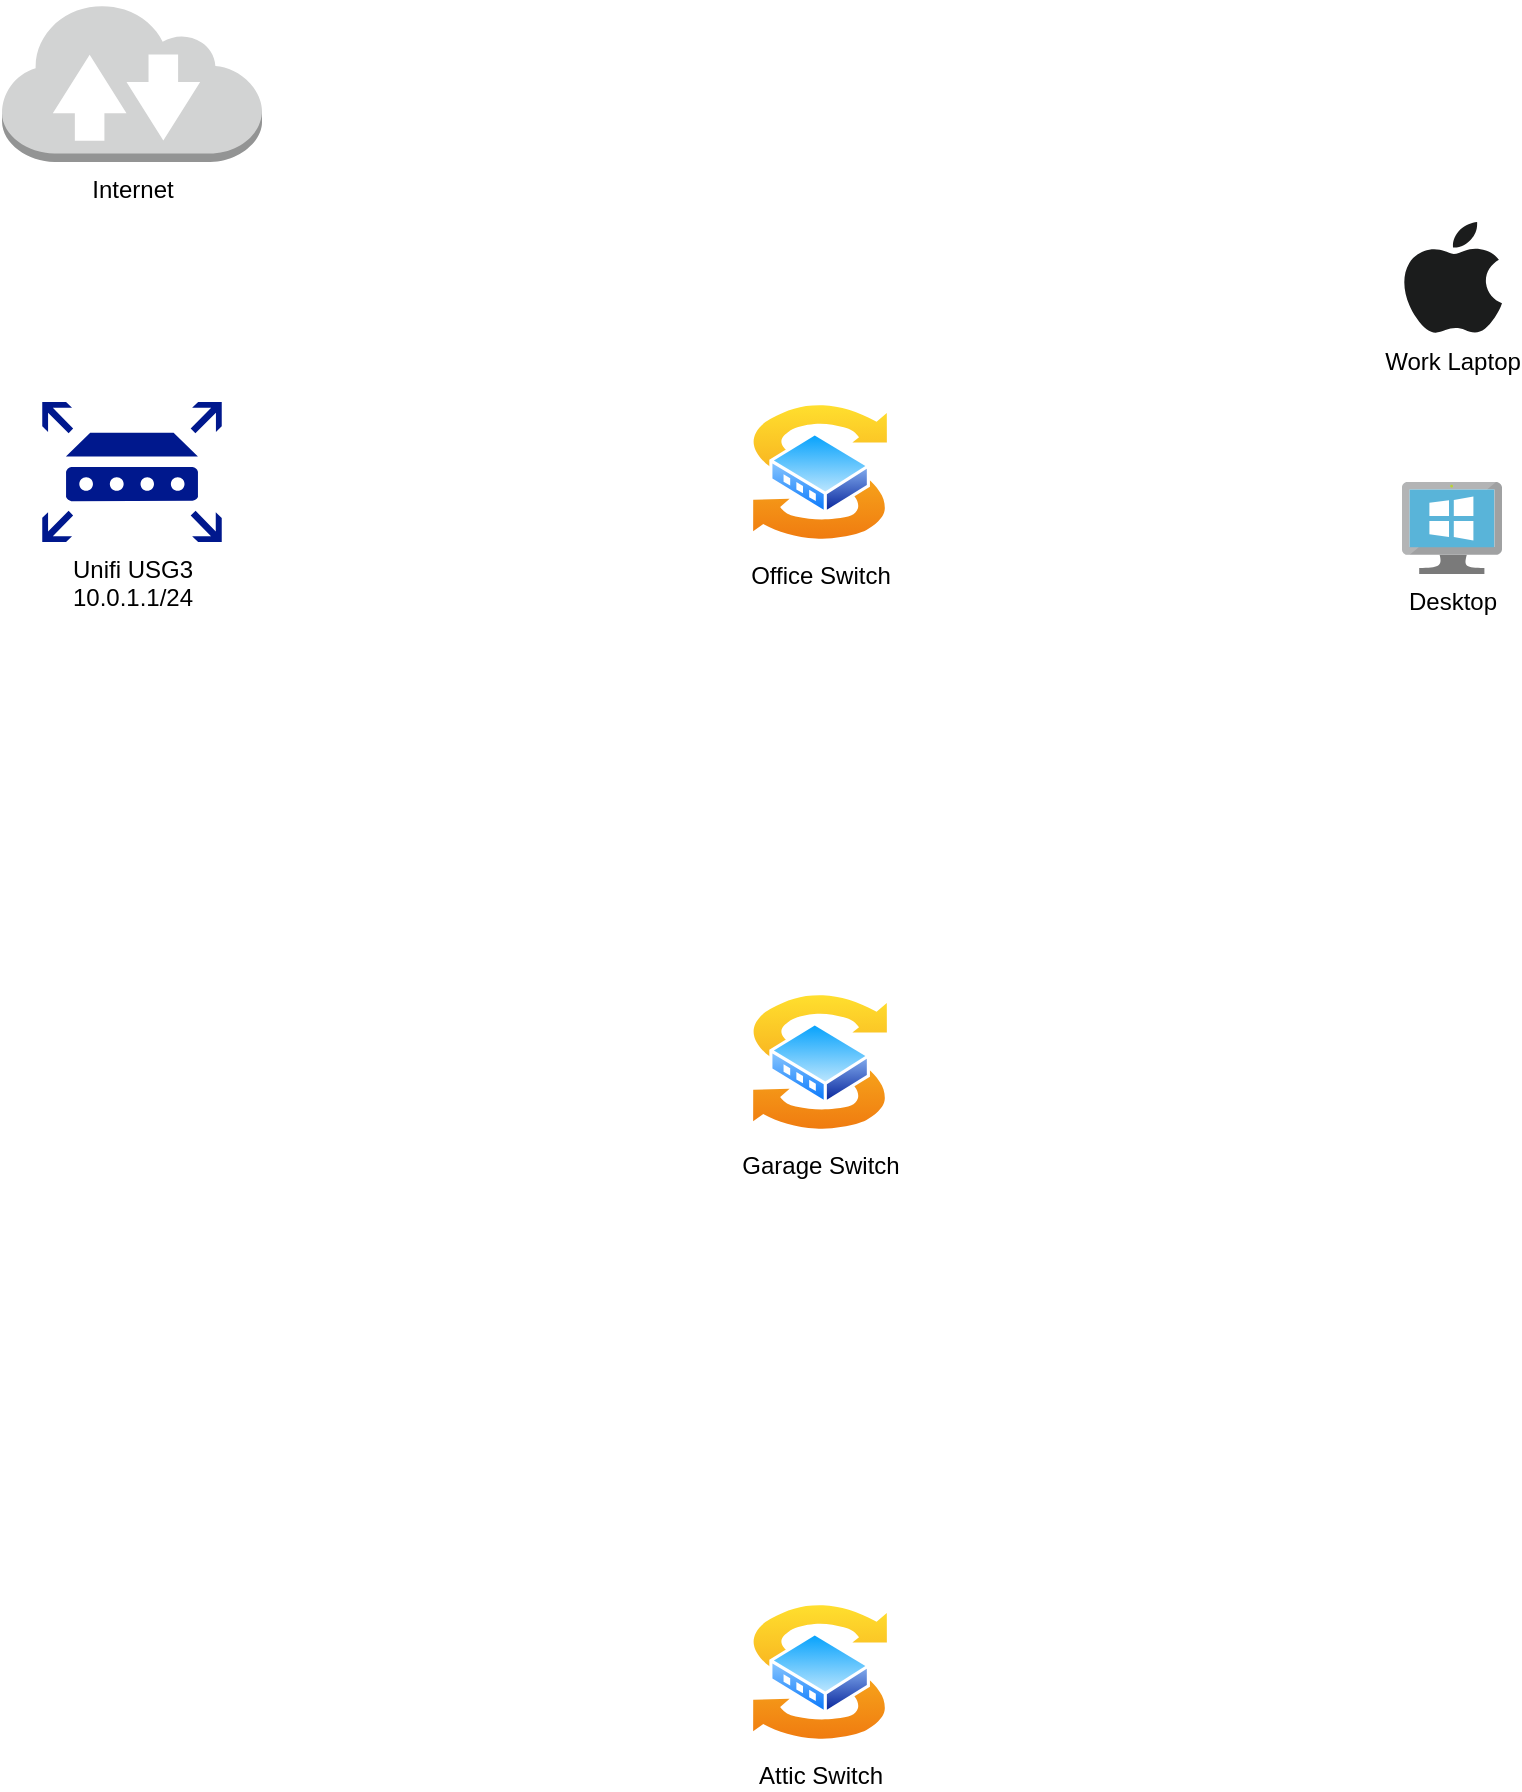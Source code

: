 <mxfile version="20.6.2" type="device"><diagram id="AlViBbgpn-ljOetnpS3-" name="Page-1"><mxGraphModel dx="1701" dy="1212" grid="1" gridSize="10" guides="1" tooltips="1" connect="1" arrows="1" fold="1" page="1" pageScale="1" pageWidth="827" pageHeight="1169" math="0" shadow="0"><root><mxCell id="0"/><mxCell id="1" parent="0"/><mxCell id="haVDCOdEreemgnmgKqWr-3" value="Unifi USG3&lt;br&gt;10.0.1.1/24" style="sketch=0;aspect=fixed;pointerEvents=1;shadow=0;dashed=0;html=1;strokeColor=none;labelPosition=center;verticalLabelPosition=bottom;verticalAlign=top;align=center;fillColor=#00188D;shape=mxgraph.mscae.enterprise.router" vertex="1" parent="1"><mxGeometry x="60.13" y="220" width="89.74" height="70" as="geometry"/></mxCell><mxCell id="haVDCOdEreemgnmgKqWr-6" value="Internet" style="outlineConnect=0;dashed=0;verticalLabelPosition=bottom;verticalAlign=top;align=center;html=1;shape=mxgraph.aws3.internet_2;fillColor=#D2D3D3;gradientColor=none;" vertex="1" parent="1"><mxGeometry x="40" y="20" width="130" height="80" as="geometry"/></mxCell><mxCell id="haVDCOdEreemgnmgKqWr-7" value="Office Switch" style="aspect=fixed;perimeter=ellipsePerimeter;html=1;align=center;shadow=0;dashed=0;spacingTop=3;image;image=img/lib/active_directory/switch.svg;" vertex="1" parent="1"><mxGeometry x="414" y="220" width="70" height="70" as="geometry"/></mxCell><mxCell id="haVDCOdEreemgnmgKqWr-8" value="Garage Switch" style="aspect=fixed;perimeter=ellipsePerimeter;html=1;align=center;shadow=0;dashed=0;spacingTop=3;image;image=img/lib/active_directory/switch.svg;" vertex="1" parent="1"><mxGeometry x="414" y="515" width="70" height="70" as="geometry"/></mxCell><mxCell id="haVDCOdEreemgnmgKqWr-9" value="Attic Switch" style="aspect=fixed;perimeter=ellipsePerimeter;html=1;align=center;shadow=0;dashed=0;spacingTop=3;image;image=img/lib/active_directory/switch.svg;" vertex="1" parent="1"><mxGeometry x="414" y="820" width="70" height="70" as="geometry"/></mxCell><mxCell id="haVDCOdEreemgnmgKqWr-10" value="Work Laptop" style="dashed=0;outlineConnect=0;html=1;align=center;labelPosition=center;verticalLabelPosition=bottom;verticalAlign=top;shape=mxgraph.weblogos.apple;fillColor=#1B1C1C;strokeColor=none" vertex="1" parent="1"><mxGeometry x="740" y="130" width="50" height="56.2" as="geometry"/></mxCell><mxCell id="haVDCOdEreemgnmgKqWr-12" value="Desktop" style="sketch=0;aspect=fixed;html=1;points=[];align=center;image;fontSize=12;image=img/lib/mscae/VirtualMachineWindows.svg;" vertex="1" parent="1"><mxGeometry x="740" y="260" width="50" height="46" as="geometry"/></mxCell></root></mxGraphModel></diagram></mxfile>
